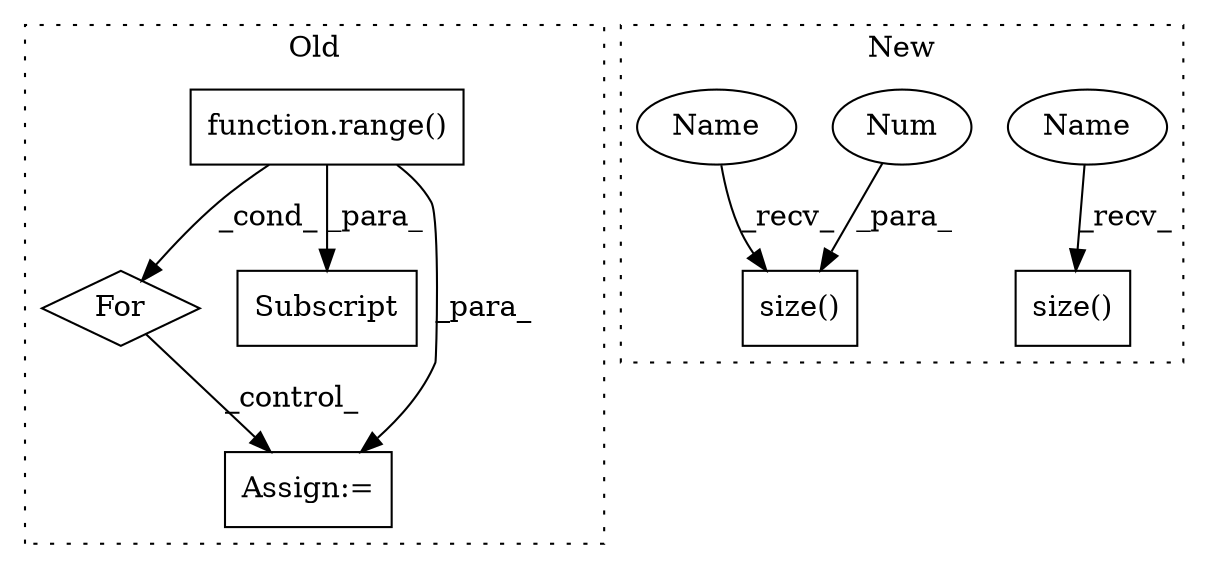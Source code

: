 digraph G {
subgraph cluster0 {
1 [label="function.range()" a="75" s="5112,5119" l="6,1" shape="box"];
3 [label="For" a="107" s="5097,5120" l="4,14" shape="diamond"];
5 [label="Subscript" a="63" s="5154,0" l="17,0" shape="box"];
6 [label="Assign:=" a="68" s="5141" l="3" shape="box"];
label = "Old";
style="dotted";
}
subgraph cluster1 {
2 [label="size()" a="75" s="5040,5052" l="11,1" shape="box"];
4 [label="Num" a="76" s="5051" l="1" shape="ellipse"];
7 [label="size()" a="75" s="5068,5080" l="11,1" shape="box"];
8 [label="Name" a="87" s="5068" l="5" shape="ellipse"];
9 [label="Name" a="87" s="5040" l="5" shape="ellipse"];
label = "New";
style="dotted";
}
1 -> 5 [label="_para_"];
1 -> 6 [label="_para_"];
1 -> 3 [label="_cond_"];
3 -> 6 [label="_control_"];
4 -> 2 [label="_para_"];
8 -> 7 [label="_recv_"];
9 -> 2 [label="_recv_"];
}